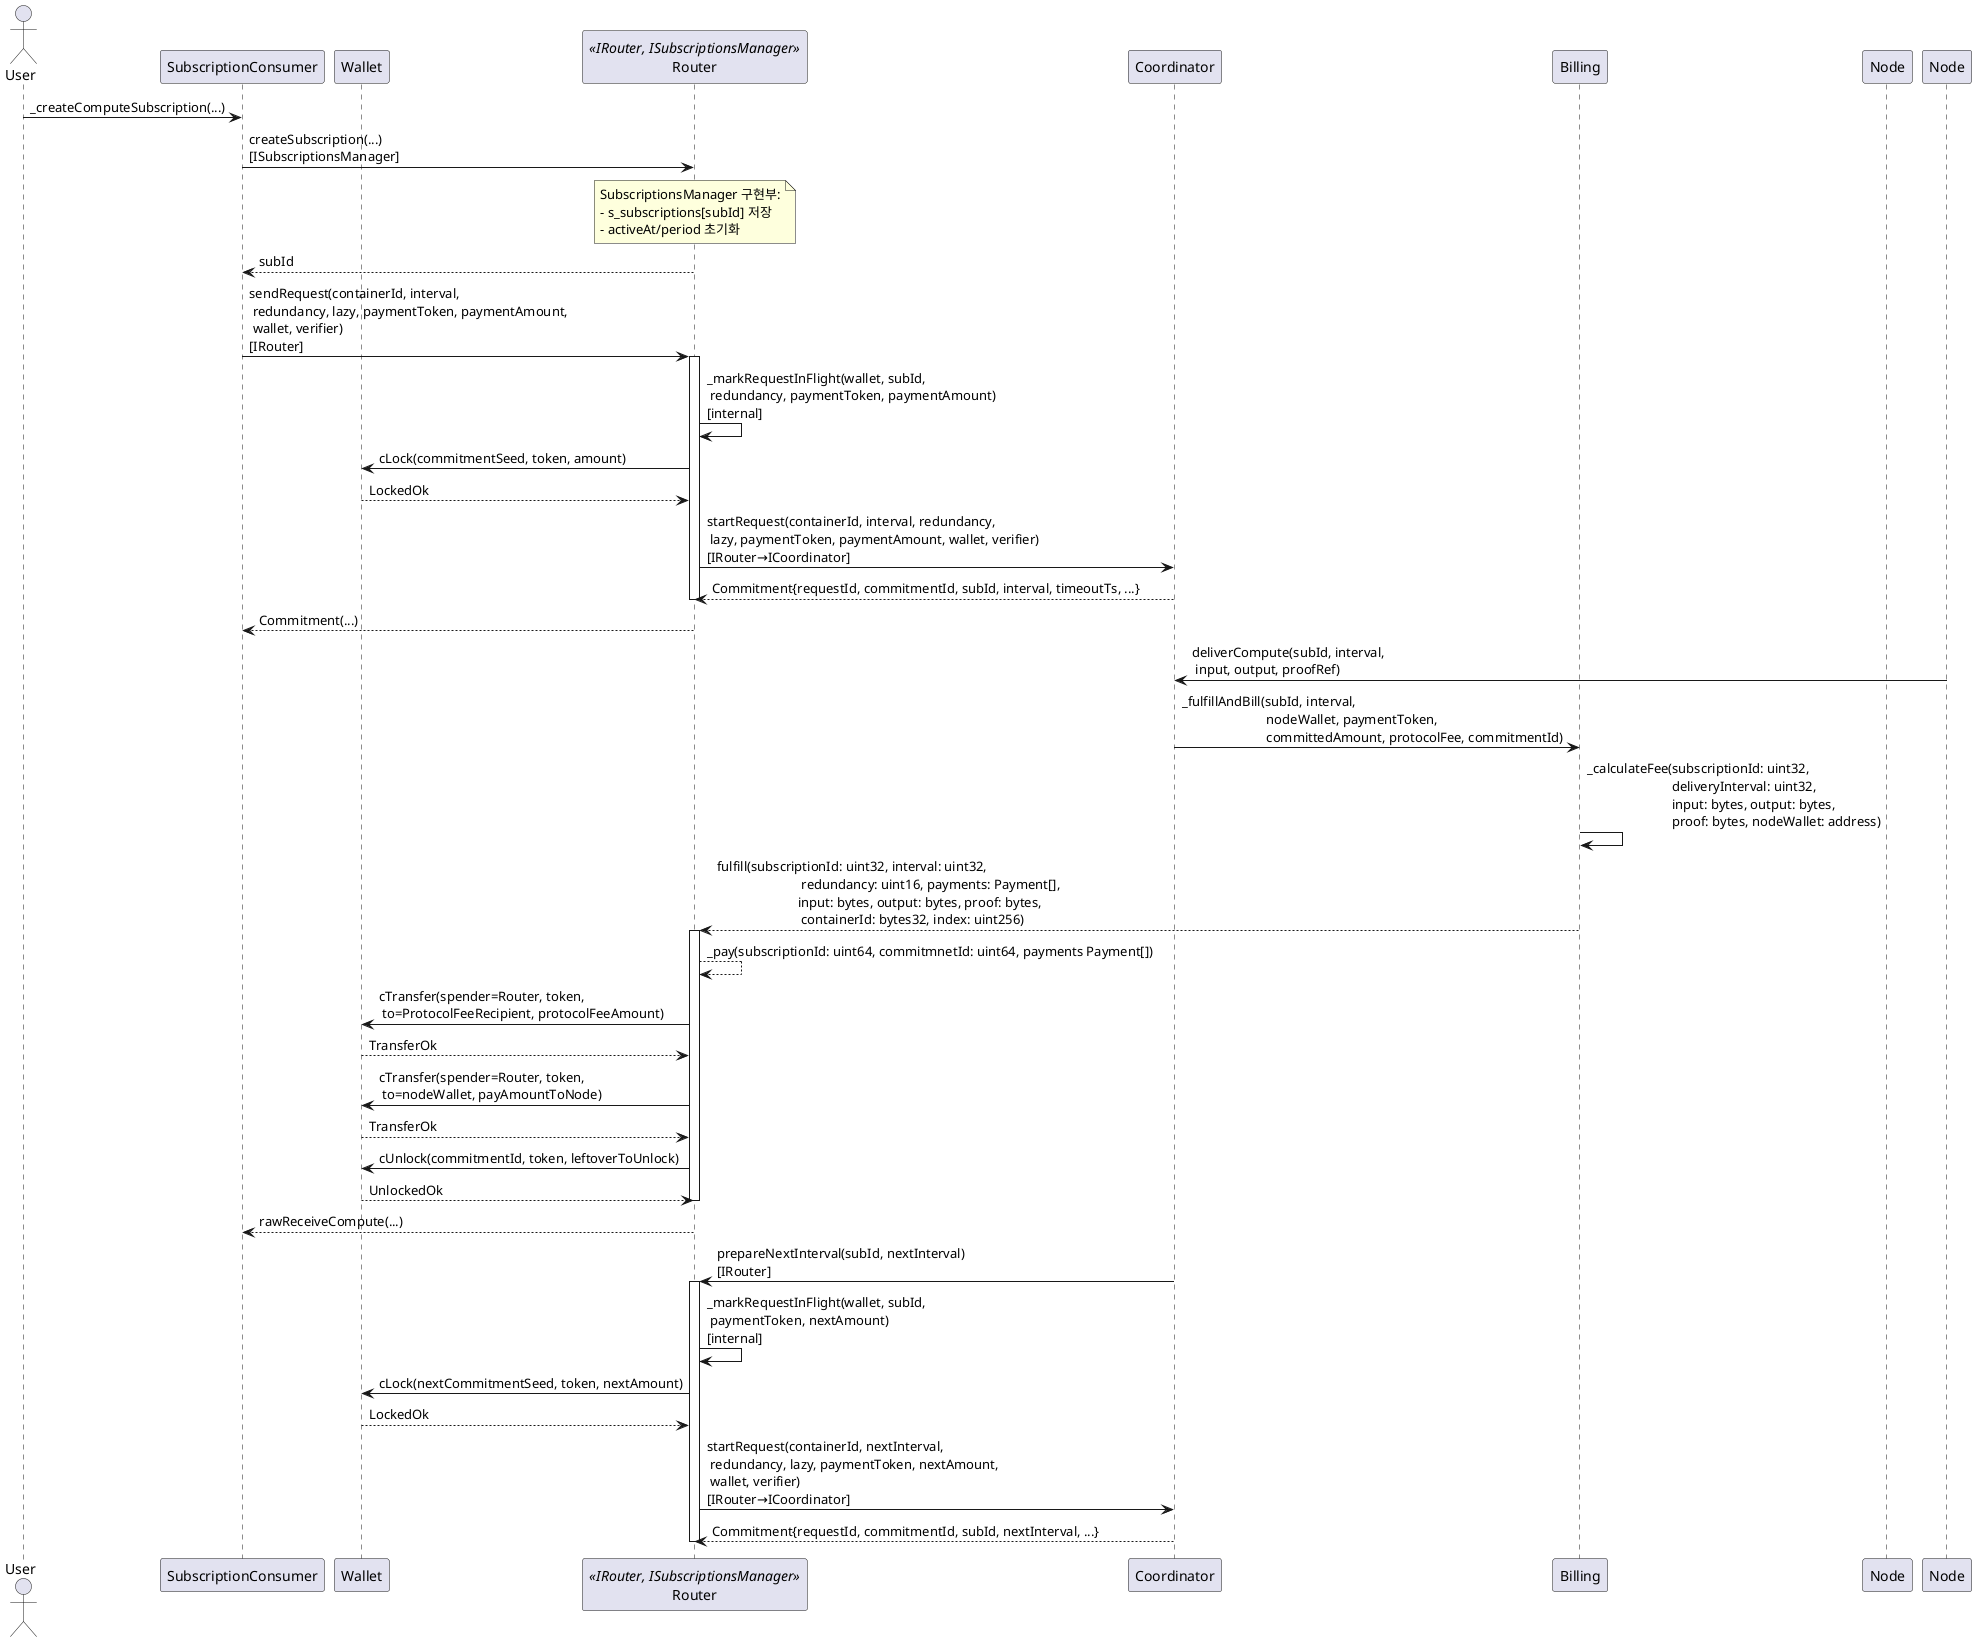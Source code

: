 @startuml sequence-wallet-between-fixed

actor User
participant SubscriptionConsumer
participant Wallet
participant Router <<IRouter, ISubscriptionsManager>>
participant Coordinator
participant Billing
participant Node as InfernetNode

' == Subscription 생성 ==
User -> SubscriptionConsumer: _createComputeSubscription(...)
SubscriptionConsumer -> Router: createSubscription(...)\n[ISubscriptionsManager]
note over Router
 SubscriptionsManager 구현부:
 - s_subscriptions[subId] 저장
 - activeAt/period 초기화
end note
Router --> SubscriptionConsumer: subId

' == 최초 요청 (sendRequest: 선락 + 커밋 생성) ==
SubscriptionConsumer -> Router: sendRequest(containerId, interval,\n redundancy, lazy, paymentToken, paymentAmount,\n wallet, verifier)\n[IRouter]
activate Router
Router -> Router: _markRequestInFlight(wallet, subId,\n redundancy, paymentToken, paymentAmount)\n[internal]
Router -> Wallet: cLock(commitmentSeed, token, amount)
Wallet --> Router: LockedOk

Router -> Coordinator: startRequest(containerId, interval, redundancy,\n lazy, paymentToken, paymentAmount, wallet, verifier)\n[IRouter→ICoordinator]
Coordinator --> Router: Commitment{requestId, commitmentId, subId, interval, timeoutTs, ...}
deactivate Router

Router --> SubscriptionConsumer: Commitment(...)

' == 노드 전달 & Billing 정산 계산 ==
Node -> Coordinator: deliverCompute(subId, interval,\n input, output, proofRef)
Coordinator -> Billing: _fulfillAndBill(subId, interval,\n\t\t\t nodeWallet, paymentToken,\n\t\t\t committedAmount, protocolFee, commitmentId)
Billing -> Billing: _calculateFee(subscriptionId: uint32,\n\t\t\t deliveryInterval: uint32,\n\t\t\t input: bytes, output: bytes,\n\t\t\t proof: bytes, nodeWallet: address)
Billing --> Router: fulfill(subscriptionId: uint32, interval: uint32,\n\t\t\t redundancy: uint16, payments: Payment[], \n\t\t\tinput: bytes, output: bytes, proof: bytes,\n\t\t\t containerId: bytes32, index: uint256)

activate Router
Router --> Router: _pay(subscriptionId: uint64, commitmnetId: uint64, payments Payment[])

' 지급 순서: fee -> node -> unlock
Router -> Wallet: cTransfer(spender=Router, token,\n to=ProtocolFeeRecipient, protocolFeeAmount)
Wallet --> Router: TransferOk
Router -> Wallet: cTransfer(spender=Router, token,\n to=nodeWallet, payAmountToNode)
Wallet --> Router: TransferOk
Router -> Wallet: cUnlock(commitmentId, token, leftoverToUnlock)
Wallet --> Router: UnlockedOk
deactivate Router

Router --> SubscriptionConsumer: rawReceiveCompute(...)

' == 다음 interval 선락 (Coordinator -> Router; 동일 루트) ==
Coordinator -> Router: prepareNextInterval(subId, nextInterval)\n[IRouter]
activate Router
Router -> Router: _markRequestInFlight(wallet, subId,\n paymentToken, nextAmount)\n[internal]
Router -> Wallet: cLock(nextCommitmentSeed, token, nextAmount)
Wallet --> Router: LockedOk

Router -> Coordinator: startRequest(containerId, nextInterval,\n redundancy, lazy, paymentToken, nextAmount,\n wallet, verifier)\n[IRouter→ICoordinator]
Coordinator --> Router: Commitment{requestId, commitmentId, subId, nextInterval, ...}
deactivate Router

@enduml
